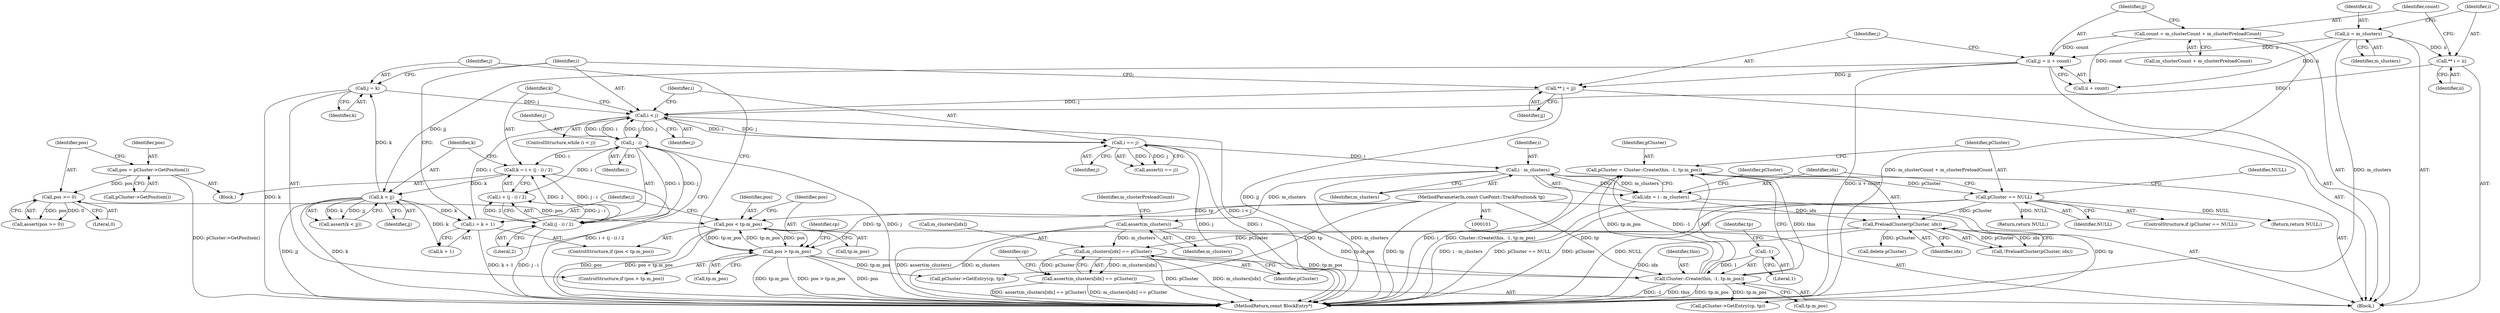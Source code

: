 digraph "0_Android_cc274e2abe8b2a6698a5c47d8aa4bb45f1f9538d_12@array" {
"1000227" [label="(Call,m_clusters[idx] == pCluster)"];
"1000220" [label="(Call,assert(m_clusters))"];
"1000207" [label="(Call,i - m_clusters)"];
"1000186" [label="(Call,i == j)"];
"1000128" [label="(Call,i < j)"];
"1000165" [label="(Call,i = k + 1)"];
"1000142" [label="(Call,k < jj)"];
"1000132" [label="(Call,k = i + (j - i) / 2)"];
"1000137" [label="(Call,j - i)"];
"1000136" [label="(Call,(j - i) / 2)"];
"1000118" [label="(Call,jj = ii + count)"];
"1000105" [label="(Call,ii = m_clusters)"];
"1000113" [label="(Call,count = m_clusterCount + m_clusterPreloadCount)"];
"1000109" [label="(Call,** i = ii)"];
"1000177" [label="(Call,j = k)"];
"1000124" [label="(Call,** j = jj)"];
"1000212" [label="(Call,PreloadCluster(pCluster, idx))"];
"1000199" [label="(Call,pCluster == NULL)"];
"1000189" [label="(Call,pCluster = Cluster::Create(this, -1, tp.m_pos))"];
"1000191" [label="(Call,Cluster::Create(this, -1, tp.m_pos))"];
"1000193" [label="(Call,-1)"];
"1000160" [label="(Call,pos < tp.m_pos)"];
"1000156" [label="(Call,pos >= 0)"];
"1000152" [label="(Call,pos = pCluster->GetPosition())"];
"1000172" [label="(Call,pos > tp.m_pos)"];
"1000103" [label="(MethodParameterIn,const CuePoint::TrackPosition& tp)"];
"1000205" [label="(Call,idx = i - m_clusters)"];
"1000226" [label="(Call,assert(m_clusters[idx] == pCluster))"];
"1000189" [label="(Call,pCluster = Cluster::Create(this, -1, tp.m_pos))"];
"1000109" [label="(Call,** i = ii)"];
"1000199" [label="(Call,pCluster == NULL)"];
"1000114" [label="(Identifier,count)"];
"1000120" [label="(Call,ii + count)"];
"1000127" [label="(ControlStructure,while (i < j))"];
"1000207" [label="(Call,i - m_clusters)"];
"1000191" [label="(Call,Cluster::Create(this, -1, tp.m_pos))"];
"1000137" [label="(Call,j - i)"];
"1000187" [label="(Identifier,i)"];
"1000131" [label="(Block,)"];
"1000128" [label="(Call,i < j)"];
"1000161" [label="(Identifier,pos)"];
"1000158" [label="(Literal,0)"];
"1000218" [label="(Return,return NULL;)"];
"1000134" [label="(Call,i + (j - i) / 2)"];
"1000139" [label="(Identifier,i)"];
"1000103" [label="(MethodParameterIn,const CuePoint::TrackPosition& tp)"];
"1000162" [label="(Call,tp.m_pos)"];
"1000154" [label="(Call,pCluster->GetPosition())"];
"1000104" [label="(Block,)"];
"1000153" [label="(Identifier,pos)"];
"1000188" [label="(Identifier,j)"];
"1000226" [label="(Call,assert(m_clusters[idx] == pCluster))"];
"1000206" [label="(Identifier,idx)"];
"1000125" [label="(Identifier,j)"];
"1000182" [label="(Call,pCluster->GetEntry(cp, tp))"];
"1000179" [label="(Identifier,k)"];
"1000136" [label="(Call,(j - i) / 2)"];
"1000144" [label="(Identifier,jj)"];
"1000212" [label="(Call,PreloadCluster(pCluster, idx))"];
"1000205" [label="(Call,idx = i - m_clusters)"];
"1000174" [label="(Call,tp.m_pos)"];
"1000236" [label="(MethodReturn,const BlockEntry*)"];
"1000118" [label="(Call,jj = ii + count)"];
"1000178" [label="(Identifier,j)"];
"1000173" [label="(Identifier,pos)"];
"1000227" [label="(Call,m_clusters[idx] == pCluster)"];
"1000216" [label="(Call,delete pCluster)"];
"1000159" [label="(ControlStructure,if (pos < tp.m_pos))"];
"1000200" [label="(Identifier,pCluster)"];
"1000165" [label="(Call,i = k + 1)"];
"1000224" [label="(Identifier,m_clusterPreloadCount)"];
"1000231" [label="(Identifier,pCluster)"];
"1000172" [label="(Call,pos > tp.m_pos)"];
"1000201" [label="(Identifier,NULL)"];
"1000234" [label="(Identifier,cp)"];
"1000209" [label="(Identifier,m_clusters)"];
"1000143" [label="(Identifier,k)"];
"1000160" [label="(Call,pos < tp.m_pos)"];
"1000126" [label="(Identifier,jj)"];
"1000132" [label="(Call,k = i + (j - i) / 2)"];
"1000105" [label="(Call,ii = m_clusters)"];
"1000140" [label="(Literal,2)"];
"1000130" [label="(Identifier,j)"];
"1000142" [label="(Call,k < jj)"];
"1000106" [label="(Identifier,ii)"];
"1000221" [label="(Identifier,m_clusters)"];
"1000110" [label="(Identifier,i)"];
"1000115" [label="(Call,m_clusterCount + m_clusterPreloadCount)"];
"1000166" [label="(Identifier,i)"];
"1000133" [label="(Identifier,k)"];
"1000113" [label="(Call,count = m_clusterCount + m_clusterPreloadCount)"];
"1000141" [label="(Call,assert(k < jj))"];
"1000193" [label="(Call,-1)"];
"1000129" [label="(Identifier,i)"];
"1000190" [label="(Identifier,pCluster)"];
"1000186" [label="(Call,i == j)"];
"1000208" [label="(Identifier,i)"];
"1000156" [label="(Call,pos >= 0)"];
"1000211" [label="(Call,!PreloadCluster(pCluster, idx))"];
"1000198" [label="(ControlStructure,if (pCluster == NULL))"];
"1000192" [label="(Identifier,this)"];
"1000183" [label="(Identifier,cp)"];
"1000195" [label="(Call,tp.m_pos)"];
"1000107" [label="(Identifier,m_clusters)"];
"1000185" [label="(Call,assert(i == j))"];
"1000214" [label="(Identifier,idx)"];
"1000203" [label="(Identifier,NULL)"];
"1000177" [label="(Call,j = k)"];
"1000233" [label="(Call,pCluster->GetEntry(cp, tp))"];
"1000155" [label="(Call,assert(pos >= 0))"];
"1000171" [label="(ControlStructure,if (pos > tp.m_pos))"];
"1000202" [label="(Return,return NULL;)"];
"1000111" [label="(Identifier,ii)"];
"1000220" [label="(Call,assert(m_clusters))"];
"1000138" [label="(Identifier,j)"];
"1000157" [label="(Identifier,pos)"];
"1000167" [label="(Call,k + 1)"];
"1000194" [label="(Literal,1)"];
"1000196" [label="(Identifier,tp)"];
"1000119" [label="(Identifier,jj)"];
"1000124" [label="(Call,** j = jj)"];
"1000213" [label="(Identifier,pCluster)"];
"1000152" [label="(Call,pos = pCluster->GetPosition())"];
"1000228" [label="(Call,m_clusters[idx])"];
"1000227" -> "1000226"  [label="AST: "];
"1000227" -> "1000231"  [label="CFG: "];
"1000228" -> "1000227"  [label="AST: "];
"1000231" -> "1000227"  [label="AST: "];
"1000226" -> "1000227"  [label="CFG: "];
"1000227" -> "1000236"  [label="DDG: m_clusters[idx]"];
"1000227" -> "1000236"  [label="DDG: pCluster"];
"1000227" -> "1000226"  [label="DDG: m_clusters[idx]"];
"1000227" -> "1000226"  [label="DDG: pCluster"];
"1000220" -> "1000227"  [label="DDG: m_clusters"];
"1000212" -> "1000227"  [label="DDG: pCluster"];
"1000220" -> "1000104"  [label="AST: "];
"1000220" -> "1000221"  [label="CFG: "];
"1000221" -> "1000220"  [label="AST: "];
"1000224" -> "1000220"  [label="CFG: "];
"1000220" -> "1000236"  [label="DDG: m_clusters"];
"1000220" -> "1000236"  [label="DDG: assert(m_clusters)"];
"1000207" -> "1000220"  [label="DDG: m_clusters"];
"1000207" -> "1000205"  [label="AST: "];
"1000207" -> "1000209"  [label="CFG: "];
"1000208" -> "1000207"  [label="AST: "];
"1000209" -> "1000207"  [label="AST: "];
"1000205" -> "1000207"  [label="CFG: "];
"1000207" -> "1000236"  [label="DDG: m_clusters"];
"1000207" -> "1000236"  [label="DDG: i"];
"1000207" -> "1000205"  [label="DDG: i"];
"1000207" -> "1000205"  [label="DDG: m_clusters"];
"1000186" -> "1000207"  [label="DDG: i"];
"1000186" -> "1000185"  [label="AST: "];
"1000186" -> "1000188"  [label="CFG: "];
"1000187" -> "1000186"  [label="AST: "];
"1000188" -> "1000186"  [label="AST: "];
"1000185" -> "1000186"  [label="CFG: "];
"1000186" -> "1000236"  [label="DDG: j"];
"1000186" -> "1000236"  [label="DDG: i"];
"1000186" -> "1000185"  [label="DDG: i"];
"1000186" -> "1000185"  [label="DDG: j"];
"1000128" -> "1000186"  [label="DDG: i"];
"1000128" -> "1000186"  [label="DDG: j"];
"1000128" -> "1000127"  [label="AST: "];
"1000128" -> "1000130"  [label="CFG: "];
"1000129" -> "1000128"  [label="AST: "];
"1000130" -> "1000128"  [label="AST: "];
"1000133" -> "1000128"  [label="CFG: "];
"1000187" -> "1000128"  [label="CFG: "];
"1000128" -> "1000236"  [label="DDG: i < j"];
"1000165" -> "1000128"  [label="DDG: i"];
"1000109" -> "1000128"  [label="DDG: i"];
"1000137" -> "1000128"  [label="DDG: i"];
"1000137" -> "1000128"  [label="DDG: j"];
"1000177" -> "1000128"  [label="DDG: j"];
"1000124" -> "1000128"  [label="DDG: j"];
"1000128" -> "1000137"  [label="DDG: j"];
"1000128" -> "1000137"  [label="DDG: i"];
"1000165" -> "1000159"  [label="AST: "];
"1000165" -> "1000167"  [label="CFG: "];
"1000166" -> "1000165"  [label="AST: "];
"1000167" -> "1000165"  [label="AST: "];
"1000129" -> "1000165"  [label="CFG: "];
"1000165" -> "1000236"  [label="DDG: k + 1"];
"1000142" -> "1000165"  [label="DDG: k"];
"1000142" -> "1000141"  [label="AST: "];
"1000142" -> "1000144"  [label="CFG: "];
"1000143" -> "1000142"  [label="AST: "];
"1000144" -> "1000142"  [label="AST: "];
"1000141" -> "1000142"  [label="CFG: "];
"1000142" -> "1000236"  [label="DDG: jj"];
"1000142" -> "1000236"  [label="DDG: k"];
"1000142" -> "1000141"  [label="DDG: k"];
"1000142" -> "1000141"  [label="DDG: jj"];
"1000132" -> "1000142"  [label="DDG: k"];
"1000118" -> "1000142"  [label="DDG: jj"];
"1000142" -> "1000167"  [label="DDG: k"];
"1000142" -> "1000177"  [label="DDG: k"];
"1000132" -> "1000131"  [label="AST: "];
"1000132" -> "1000134"  [label="CFG: "];
"1000133" -> "1000132"  [label="AST: "];
"1000134" -> "1000132"  [label="AST: "];
"1000143" -> "1000132"  [label="CFG: "];
"1000132" -> "1000236"  [label="DDG: i + (j - i) / 2"];
"1000137" -> "1000132"  [label="DDG: i"];
"1000136" -> "1000132"  [label="DDG: j - i"];
"1000136" -> "1000132"  [label="DDG: 2"];
"1000137" -> "1000136"  [label="AST: "];
"1000137" -> "1000139"  [label="CFG: "];
"1000138" -> "1000137"  [label="AST: "];
"1000139" -> "1000137"  [label="AST: "];
"1000140" -> "1000137"  [label="CFG: "];
"1000137" -> "1000236"  [label="DDG: j"];
"1000137" -> "1000134"  [label="DDG: i"];
"1000137" -> "1000136"  [label="DDG: j"];
"1000137" -> "1000136"  [label="DDG: i"];
"1000136" -> "1000134"  [label="AST: "];
"1000136" -> "1000140"  [label="CFG: "];
"1000140" -> "1000136"  [label="AST: "];
"1000134" -> "1000136"  [label="CFG: "];
"1000136" -> "1000236"  [label="DDG: j - i"];
"1000136" -> "1000134"  [label="DDG: j - i"];
"1000136" -> "1000134"  [label="DDG: 2"];
"1000118" -> "1000104"  [label="AST: "];
"1000118" -> "1000120"  [label="CFG: "];
"1000119" -> "1000118"  [label="AST: "];
"1000120" -> "1000118"  [label="AST: "];
"1000125" -> "1000118"  [label="CFG: "];
"1000118" -> "1000236"  [label="DDG: ii + count"];
"1000105" -> "1000118"  [label="DDG: ii"];
"1000113" -> "1000118"  [label="DDG: count"];
"1000118" -> "1000124"  [label="DDG: jj"];
"1000105" -> "1000104"  [label="AST: "];
"1000105" -> "1000107"  [label="CFG: "];
"1000106" -> "1000105"  [label="AST: "];
"1000107" -> "1000105"  [label="AST: "];
"1000110" -> "1000105"  [label="CFG: "];
"1000105" -> "1000236"  [label="DDG: m_clusters"];
"1000105" -> "1000109"  [label="DDG: ii"];
"1000105" -> "1000120"  [label="DDG: ii"];
"1000113" -> "1000104"  [label="AST: "];
"1000113" -> "1000115"  [label="CFG: "];
"1000114" -> "1000113"  [label="AST: "];
"1000115" -> "1000113"  [label="AST: "];
"1000119" -> "1000113"  [label="CFG: "];
"1000113" -> "1000236"  [label="DDG: m_clusterCount + m_clusterPreloadCount"];
"1000113" -> "1000120"  [label="DDG: count"];
"1000109" -> "1000104"  [label="AST: "];
"1000109" -> "1000111"  [label="CFG: "];
"1000110" -> "1000109"  [label="AST: "];
"1000111" -> "1000109"  [label="AST: "];
"1000114" -> "1000109"  [label="CFG: "];
"1000177" -> "1000171"  [label="AST: "];
"1000177" -> "1000179"  [label="CFG: "];
"1000178" -> "1000177"  [label="AST: "];
"1000179" -> "1000177"  [label="AST: "];
"1000129" -> "1000177"  [label="CFG: "];
"1000177" -> "1000236"  [label="DDG: k"];
"1000124" -> "1000104"  [label="AST: "];
"1000124" -> "1000126"  [label="CFG: "];
"1000125" -> "1000124"  [label="AST: "];
"1000126" -> "1000124"  [label="AST: "];
"1000129" -> "1000124"  [label="CFG: "];
"1000124" -> "1000236"  [label="DDG: jj"];
"1000212" -> "1000211"  [label="AST: "];
"1000212" -> "1000214"  [label="CFG: "];
"1000213" -> "1000212"  [label="AST: "];
"1000214" -> "1000212"  [label="AST: "];
"1000211" -> "1000212"  [label="CFG: "];
"1000212" -> "1000236"  [label="DDG: idx"];
"1000212" -> "1000211"  [label="DDG: pCluster"];
"1000212" -> "1000211"  [label="DDG: idx"];
"1000199" -> "1000212"  [label="DDG: pCluster"];
"1000205" -> "1000212"  [label="DDG: idx"];
"1000212" -> "1000216"  [label="DDG: pCluster"];
"1000199" -> "1000198"  [label="AST: "];
"1000199" -> "1000201"  [label="CFG: "];
"1000200" -> "1000199"  [label="AST: "];
"1000201" -> "1000199"  [label="AST: "];
"1000203" -> "1000199"  [label="CFG: "];
"1000206" -> "1000199"  [label="CFG: "];
"1000199" -> "1000236"  [label="DDG: pCluster == NULL"];
"1000199" -> "1000236"  [label="DDG: NULL"];
"1000199" -> "1000236"  [label="DDG: pCluster"];
"1000189" -> "1000199"  [label="DDG: pCluster"];
"1000199" -> "1000202"  [label="DDG: NULL"];
"1000199" -> "1000218"  [label="DDG: NULL"];
"1000189" -> "1000104"  [label="AST: "];
"1000189" -> "1000191"  [label="CFG: "];
"1000190" -> "1000189"  [label="AST: "];
"1000191" -> "1000189"  [label="AST: "];
"1000200" -> "1000189"  [label="CFG: "];
"1000189" -> "1000236"  [label="DDG: Cluster::Create(this, -1, tp.m_pos)"];
"1000191" -> "1000189"  [label="DDG: this"];
"1000191" -> "1000189"  [label="DDG: -1"];
"1000191" -> "1000189"  [label="DDG: tp.m_pos"];
"1000191" -> "1000195"  [label="CFG: "];
"1000192" -> "1000191"  [label="AST: "];
"1000193" -> "1000191"  [label="AST: "];
"1000195" -> "1000191"  [label="AST: "];
"1000191" -> "1000236"  [label="DDG: tp.m_pos"];
"1000191" -> "1000236"  [label="DDG: -1"];
"1000191" -> "1000236"  [label="DDG: this"];
"1000193" -> "1000191"  [label="DDG: 1"];
"1000160" -> "1000191"  [label="DDG: tp.m_pos"];
"1000172" -> "1000191"  [label="DDG: tp.m_pos"];
"1000103" -> "1000191"  [label="DDG: tp"];
"1000191" -> "1000233"  [label="DDG: tp.m_pos"];
"1000193" -> "1000194"  [label="CFG: "];
"1000194" -> "1000193"  [label="AST: "];
"1000196" -> "1000193"  [label="CFG: "];
"1000160" -> "1000159"  [label="AST: "];
"1000160" -> "1000162"  [label="CFG: "];
"1000161" -> "1000160"  [label="AST: "];
"1000162" -> "1000160"  [label="AST: "];
"1000166" -> "1000160"  [label="CFG: "];
"1000173" -> "1000160"  [label="CFG: "];
"1000160" -> "1000236"  [label="DDG: pos < tp.m_pos"];
"1000160" -> "1000236"  [label="DDG: pos"];
"1000156" -> "1000160"  [label="DDG: pos"];
"1000172" -> "1000160"  [label="DDG: tp.m_pos"];
"1000103" -> "1000160"  [label="DDG: tp"];
"1000160" -> "1000172"  [label="DDG: pos"];
"1000160" -> "1000172"  [label="DDG: tp.m_pos"];
"1000156" -> "1000155"  [label="AST: "];
"1000156" -> "1000158"  [label="CFG: "];
"1000157" -> "1000156"  [label="AST: "];
"1000158" -> "1000156"  [label="AST: "];
"1000155" -> "1000156"  [label="CFG: "];
"1000156" -> "1000155"  [label="DDG: pos"];
"1000156" -> "1000155"  [label="DDG: 0"];
"1000152" -> "1000156"  [label="DDG: pos"];
"1000152" -> "1000131"  [label="AST: "];
"1000152" -> "1000154"  [label="CFG: "];
"1000153" -> "1000152"  [label="AST: "];
"1000154" -> "1000152"  [label="AST: "];
"1000157" -> "1000152"  [label="CFG: "];
"1000152" -> "1000236"  [label="DDG: pCluster->GetPosition()"];
"1000172" -> "1000171"  [label="AST: "];
"1000172" -> "1000174"  [label="CFG: "];
"1000173" -> "1000172"  [label="AST: "];
"1000174" -> "1000172"  [label="AST: "];
"1000178" -> "1000172"  [label="CFG: "];
"1000183" -> "1000172"  [label="CFG: "];
"1000172" -> "1000236"  [label="DDG: pos > tp.m_pos"];
"1000172" -> "1000236"  [label="DDG: pos"];
"1000172" -> "1000236"  [label="DDG: tp.m_pos"];
"1000103" -> "1000172"  [label="DDG: tp"];
"1000172" -> "1000182"  [label="DDG: tp.m_pos"];
"1000103" -> "1000101"  [label="AST: "];
"1000103" -> "1000236"  [label="DDG: tp"];
"1000103" -> "1000182"  [label="DDG: tp"];
"1000103" -> "1000233"  [label="DDG: tp"];
"1000205" -> "1000104"  [label="AST: "];
"1000206" -> "1000205"  [label="AST: "];
"1000213" -> "1000205"  [label="CFG: "];
"1000205" -> "1000236"  [label="DDG: i - m_clusters"];
"1000226" -> "1000104"  [label="AST: "];
"1000234" -> "1000226"  [label="CFG: "];
"1000226" -> "1000236"  [label="DDG: m_clusters[idx] == pCluster"];
"1000226" -> "1000236"  [label="DDG: assert(m_clusters[idx] == pCluster)"];
}
